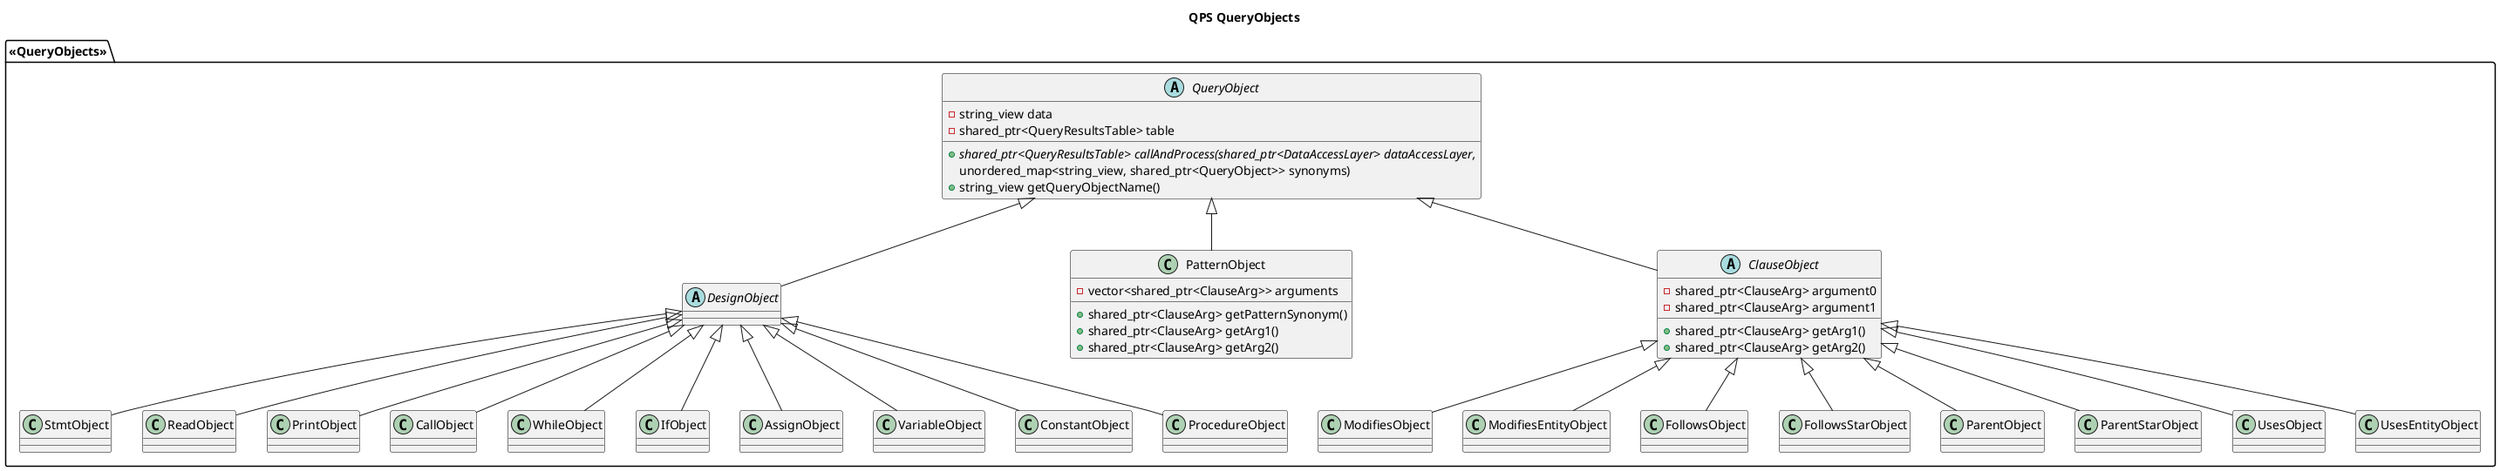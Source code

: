 @startuml
' !include ../style.puml
skinparam ClassFontColor #000000
skinparam ClassBorderColor #000000

title QPS QueryObjects

package <<QueryObjects>> {

    abstract class QueryObject {
        -string_view data
        -shared_ptr<QueryResultsTable> table

        +{abstract} shared_ptr<QueryResultsTable> callAndProcess(shared_ptr<DataAccessLayer> dataAccessLayer, 
        unordered_map<string_view, shared_ptr<QueryObject>> synonyms)
        +string_view getQueryObjectName()
    }

    abstract class DesignObject extends QueryObject {}

    abstract class ClauseObject extends QueryObject {
        -shared_ptr<ClauseArg> argument0
	    -shared_ptr<ClauseArg> argument1

        +shared_ptr<ClauseArg> getArg1()
        +shared_ptr<ClauseArg> getArg2()
    }

    'Design object classes'
    class StmtObject extends DesignObject {}
    class ReadObject extends DesignObject {}
    class PrintObject extends DesignObject {}
    class CallObject extends DesignObject {}
    class WhileObject extends DesignObject {}
    class IfObject extends DesignObject {}
    class AssignObject extends DesignObject {}
    class VariableObject extends DesignObject {}
    class ConstantObject extends DesignObject {}
    class ProcedureObject extends DesignObject {}

    'Clause object classes'
    class UsesObject extends ClauseObject {}
    class UsesEntityObject extends ClauseObject {}
    class ModifiesObject extends ClauseObject {}
    class ModifiesEntityObject extends ClauseObject {}
    class FollowsObject extends ClauseObject {}
    class FollowsStarObject extends ClauseObject {}
    class ParentObject extends ClauseObject {}
    class ParentStarObject extends ClauseObject {}

    'Pattern object classes'
    class PatternObject extends QueryObject {
        -vector<shared_ptr<ClauseArg>> arguments

        +shared_ptr<ClauseArg> getPatternSynonym()
        +shared_ptr<ClauseArg> getArg1()
        +shared_ptr<ClauseArg> getArg2()
    }
}

PatternObject -[hidden]> ClauseObject
DesignObject -[hidden]> PatternObject

@end
